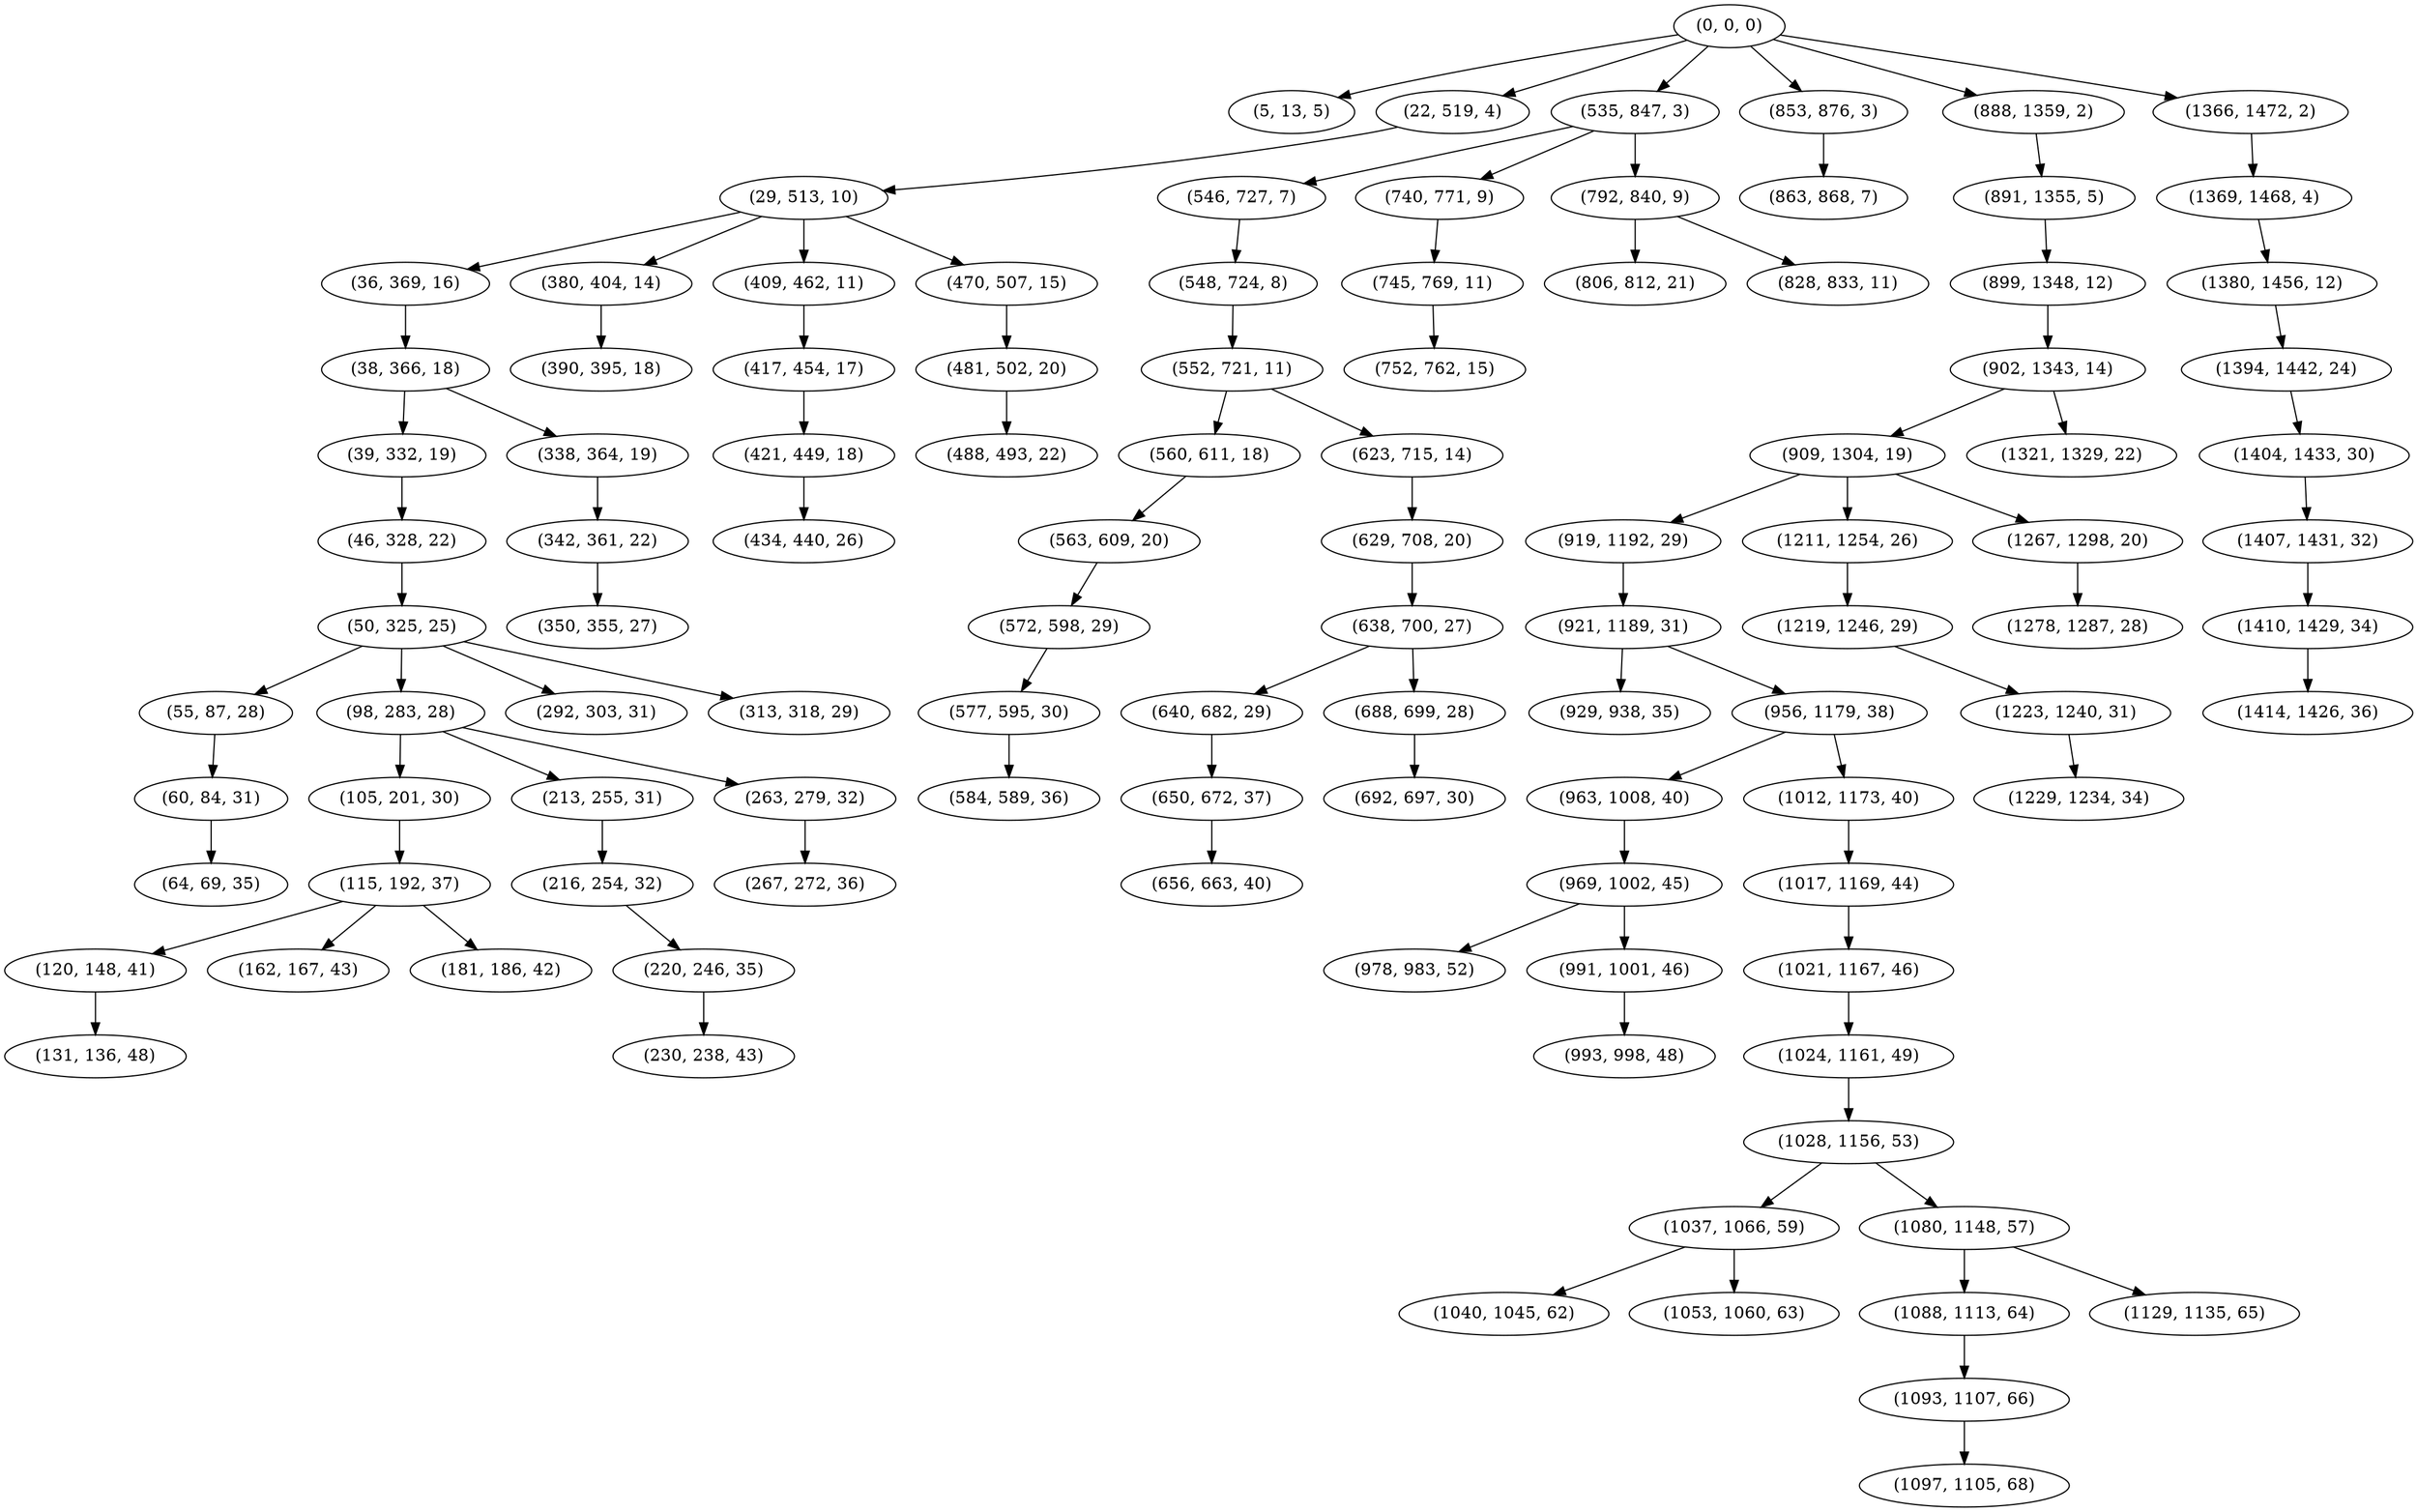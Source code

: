 digraph tree {
    "(0, 0, 0)";
    "(5, 13, 5)";
    "(22, 519, 4)";
    "(29, 513, 10)";
    "(36, 369, 16)";
    "(38, 366, 18)";
    "(39, 332, 19)";
    "(46, 328, 22)";
    "(50, 325, 25)";
    "(55, 87, 28)";
    "(60, 84, 31)";
    "(64, 69, 35)";
    "(98, 283, 28)";
    "(105, 201, 30)";
    "(115, 192, 37)";
    "(120, 148, 41)";
    "(131, 136, 48)";
    "(162, 167, 43)";
    "(181, 186, 42)";
    "(213, 255, 31)";
    "(216, 254, 32)";
    "(220, 246, 35)";
    "(230, 238, 43)";
    "(263, 279, 32)";
    "(267, 272, 36)";
    "(292, 303, 31)";
    "(313, 318, 29)";
    "(338, 364, 19)";
    "(342, 361, 22)";
    "(350, 355, 27)";
    "(380, 404, 14)";
    "(390, 395, 18)";
    "(409, 462, 11)";
    "(417, 454, 17)";
    "(421, 449, 18)";
    "(434, 440, 26)";
    "(470, 507, 15)";
    "(481, 502, 20)";
    "(488, 493, 22)";
    "(535, 847, 3)";
    "(546, 727, 7)";
    "(548, 724, 8)";
    "(552, 721, 11)";
    "(560, 611, 18)";
    "(563, 609, 20)";
    "(572, 598, 29)";
    "(577, 595, 30)";
    "(584, 589, 36)";
    "(623, 715, 14)";
    "(629, 708, 20)";
    "(638, 700, 27)";
    "(640, 682, 29)";
    "(650, 672, 37)";
    "(656, 663, 40)";
    "(688, 699, 28)";
    "(692, 697, 30)";
    "(740, 771, 9)";
    "(745, 769, 11)";
    "(752, 762, 15)";
    "(792, 840, 9)";
    "(806, 812, 21)";
    "(828, 833, 11)";
    "(853, 876, 3)";
    "(863, 868, 7)";
    "(888, 1359, 2)";
    "(891, 1355, 5)";
    "(899, 1348, 12)";
    "(902, 1343, 14)";
    "(909, 1304, 19)";
    "(919, 1192, 29)";
    "(921, 1189, 31)";
    "(929, 938, 35)";
    "(956, 1179, 38)";
    "(963, 1008, 40)";
    "(969, 1002, 45)";
    "(978, 983, 52)";
    "(991, 1001, 46)";
    "(993, 998, 48)";
    "(1012, 1173, 40)";
    "(1017, 1169, 44)";
    "(1021, 1167, 46)";
    "(1024, 1161, 49)";
    "(1028, 1156, 53)";
    "(1037, 1066, 59)";
    "(1040, 1045, 62)";
    "(1053, 1060, 63)";
    "(1080, 1148, 57)";
    "(1088, 1113, 64)";
    "(1093, 1107, 66)";
    "(1097, 1105, 68)";
    "(1129, 1135, 65)";
    "(1211, 1254, 26)";
    "(1219, 1246, 29)";
    "(1223, 1240, 31)";
    "(1229, 1234, 34)";
    "(1267, 1298, 20)";
    "(1278, 1287, 28)";
    "(1321, 1329, 22)";
    "(1366, 1472, 2)";
    "(1369, 1468, 4)";
    "(1380, 1456, 12)";
    "(1394, 1442, 24)";
    "(1404, 1433, 30)";
    "(1407, 1431, 32)";
    "(1410, 1429, 34)";
    "(1414, 1426, 36)";
    "(0, 0, 0)" -> "(5, 13, 5)";
    "(0, 0, 0)" -> "(22, 519, 4)";
    "(0, 0, 0)" -> "(535, 847, 3)";
    "(0, 0, 0)" -> "(853, 876, 3)";
    "(0, 0, 0)" -> "(888, 1359, 2)";
    "(0, 0, 0)" -> "(1366, 1472, 2)";
    "(22, 519, 4)" -> "(29, 513, 10)";
    "(29, 513, 10)" -> "(36, 369, 16)";
    "(29, 513, 10)" -> "(380, 404, 14)";
    "(29, 513, 10)" -> "(409, 462, 11)";
    "(29, 513, 10)" -> "(470, 507, 15)";
    "(36, 369, 16)" -> "(38, 366, 18)";
    "(38, 366, 18)" -> "(39, 332, 19)";
    "(38, 366, 18)" -> "(338, 364, 19)";
    "(39, 332, 19)" -> "(46, 328, 22)";
    "(46, 328, 22)" -> "(50, 325, 25)";
    "(50, 325, 25)" -> "(55, 87, 28)";
    "(50, 325, 25)" -> "(98, 283, 28)";
    "(50, 325, 25)" -> "(292, 303, 31)";
    "(50, 325, 25)" -> "(313, 318, 29)";
    "(55, 87, 28)" -> "(60, 84, 31)";
    "(60, 84, 31)" -> "(64, 69, 35)";
    "(98, 283, 28)" -> "(105, 201, 30)";
    "(98, 283, 28)" -> "(213, 255, 31)";
    "(98, 283, 28)" -> "(263, 279, 32)";
    "(105, 201, 30)" -> "(115, 192, 37)";
    "(115, 192, 37)" -> "(120, 148, 41)";
    "(115, 192, 37)" -> "(162, 167, 43)";
    "(115, 192, 37)" -> "(181, 186, 42)";
    "(120, 148, 41)" -> "(131, 136, 48)";
    "(213, 255, 31)" -> "(216, 254, 32)";
    "(216, 254, 32)" -> "(220, 246, 35)";
    "(220, 246, 35)" -> "(230, 238, 43)";
    "(263, 279, 32)" -> "(267, 272, 36)";
    "(338, 364, 19)" -> "(342, 361, 22)";
    "(342, 361, 22)" -> "(350, 355, 27)";
    "(380, 404, 14)" -> "(390, 395, 18)";
    "(409, 462, 11)" -> "(417, 454, 17)";
    "(417, 454, 17)" -> "(421, 449, 18)";
    "(421, 449, 18)" -> "(434, 440, 26)";
    "(470, 507, 15)" -> "(481, 502, 20)";
    "(481, 502, 20)" -> "(488, 493, 22)";
    "(535, 847, 3)" -> "(546, 727, 7)";
    "(535, 847, 3)" -> "(740, 771, 9)";
    "(535, 847, 3)" -> "(792, 840, 9)";
    "(546, 727, 7)" -> "(548, 724, 8)";
    "(548, 724, 8)" -> "(552, 721, 11)";
    "(552, 721, 11)" -> "(560, 611, 18)";
    "(552, 721, 11)" -> "(623, 715, 14)";
    "(560, 611, 18)" -> "(563, 609, 20)";
    "(563, 609, 20)" -> "(572, 598, 29)";
    "(572, 598, 29)" -> "(577, 595, 30)";
    "(577, 595, 30)" -> "(584, 589, 36)";
    "(623, 715, 14)" -> "(629, 708, 20)";
    "(629, 708, 20)" -> "(638, 700, 27)";
    "(638, 700, 27)" -> "(640, 682, 29)";
    "(638, 700, 27)" -> "(688, 699, 28)";
    "(640, 682, 29)" -> "(650, 672, 37)";
    "(650, 672, 37)" -> "(656, 663, 40)";
    "(688, 699, 28)" -> "(692, 697, 30)";
    "(740, 771, 9)" -> "(745, 769, 11)";
    "(745, 769, 11)" -> "(752, 762, 15)";
    "(792, 840, 9)" -> "(806, 812, 21)";
    "(792, 840, 9)" -> "(828, 833, 11)";
    "(853, 876, 3)" -> "(863, 868, 7)";
    "(888, 1359, 2)" -> "(891, 1355, 5)";
    "(891, 1355, 5)" -> "(899, 1348, 12)";
    "(899, 1348, 12)" -> "(902, 1343, 14)";
    "(902, 1343, 14)" -> "(909, 1304, 19)";
    "(902, 1343, 14)" -> "(1321, 1329, 22)";
    "(909, 1304, 19)" -> "(919, 1192, 29)";
    "(909, 1304, 19)" -> "(1211, 1254, 26)";
    "(909, 1304, 19)" -> "(1267, 1298, 20)";
    "(919, 1192, 29)" -> "(921, 1189, 31)";
    "(921, 1189, 31)" -> "(929, 938, 35)";
    "(921, 1189, 31)" -> "(956, 1179, 38)";
    "(956, 1179, 38)" -> "(963, 1008, 40)";
    "(956, 1179, 38)" -> "(1012, 1173, 40)";
    "(963, 1008, 40)" -> "(969, 1002, 45)";
    "(969, 1002, 45)" -> "(978, 983, 52)";
    "(969, 1002, 45)" -> "(991, 1001, 46)";
    "(991, 1001, 46)" -> "(993, 998, 48)";
    "(1012, 1173, 40)" -> "(1017, 1169, 44)";
    "(1017, 1169, 44)" -> "(1021, 1167, 46)";
    "(1021, 1167, 46)" -> "(1024, 1161, 49)";
    "(1024, 1161, 49)" -> "(1028, 1156, 53)";
    "(1028, 1156, 53)" -> "(1037, 1066, 59)";
    "(1028, 1156, 53)" -> "(1080, 1148, 57)";
    "(1037, 1066, 59)" -> "(1040, 1045, 62)";
    "(1037, 1066, 59)" -> "(1053, 1060, 63)";
    "(1080, 1148, 57)" -> "(1088, 1113, 64)";
    "(1080, 1148, 57)" -> "(1129, 1135, 65)";
    "(1088, 1113, 64)" -> "(1093, 1107, 66)";
    "(1093, 1107, 66)" -> "(1097, 1105, 68)";
    "(1211, 1254, 26)" -> "(1219, 1246, 29)";
    "(1219, 1246, 29)" -> "(1223, 1240, 31)";
    "(1223, 1240, 31)" -> "(1229, 1234, 34)";
    "(1267, 1298, 20)" -> "(1278, 1287, 28)";
    "(1366, 1472, 2)" -> "(1369, 1468, 4)";
    "(1369, 1468, 4)" -> "(1380, 1456, 12)";
    "(1380, 1456, 12)" -> "(1394, 1442, 24)";
    "(1394, 1442, 24)" -> "(1404, 1433, 30)";
    "(1404, 1433, 30)" -> "(1407, 1431, 32)";
    "(1407, 1431, 32)" -> "(1410, 1429, 34)";
    "(1410, 1429, 34)" -> "(1414, 1426, 36)";
}
